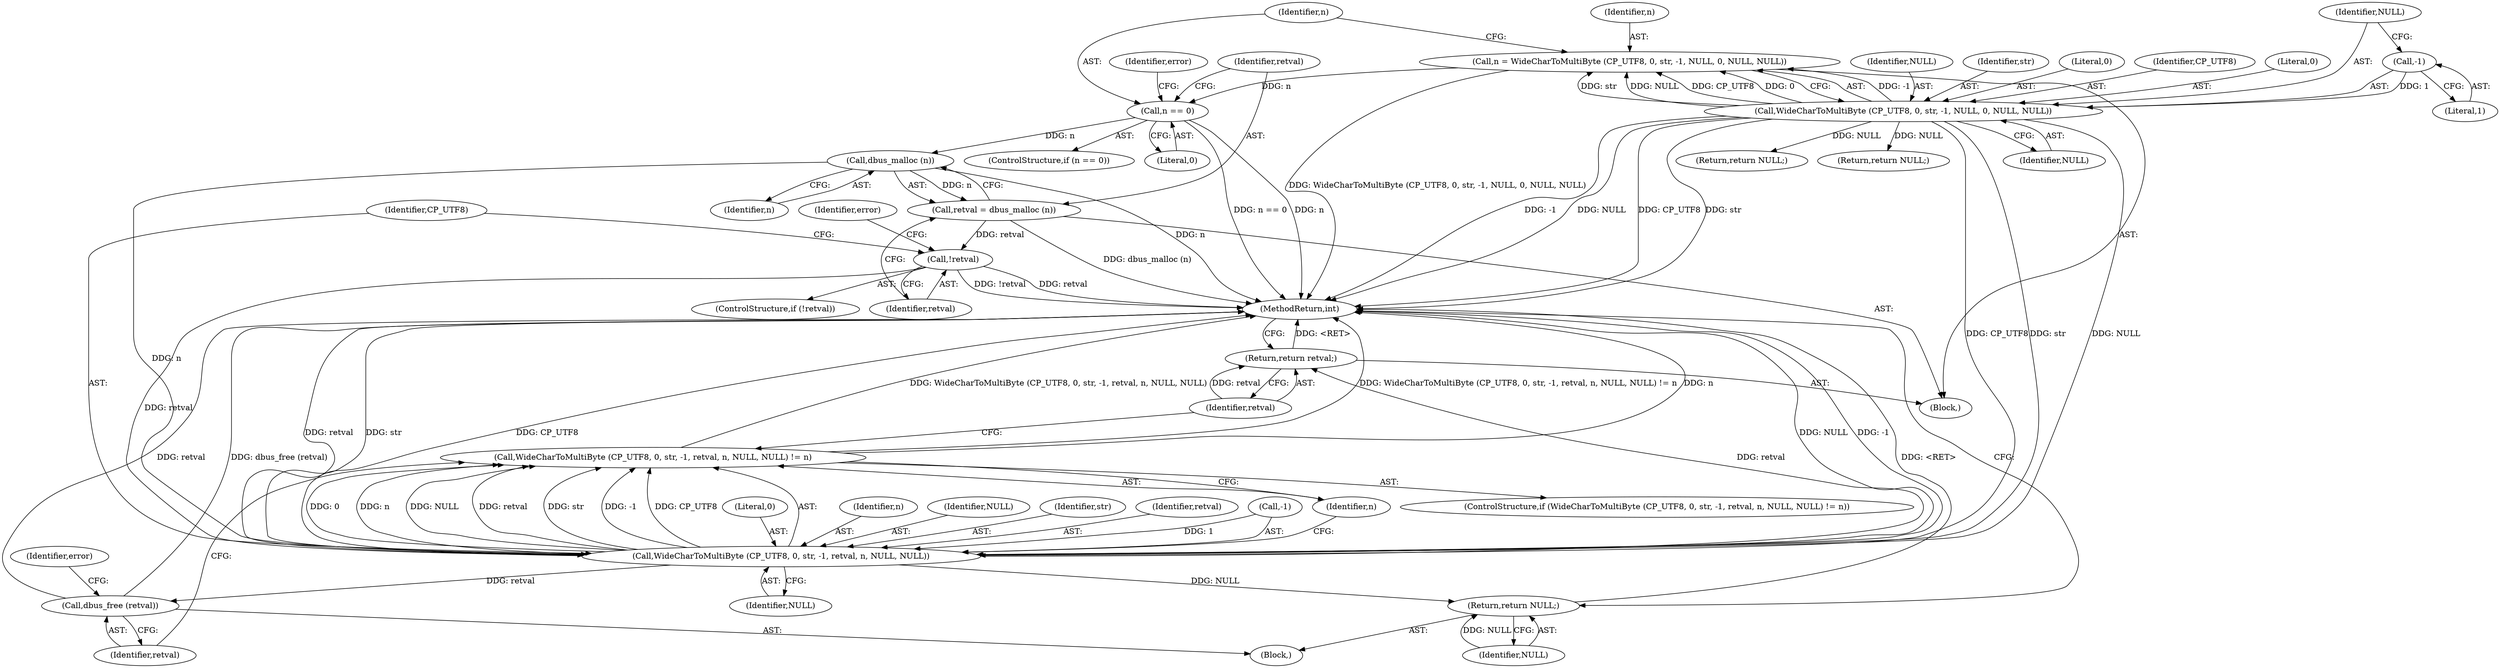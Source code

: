 digraph "0_dbus_954d75b2b64e4799f360d2a6bf9cff6d9fee37e7@API" {
"1000266" [label="(Call,dbus_malloc (n))"];
"1000255" [label="(Call,n == 0)"];
"1000242" [label="(Call,n = WideCharToMultiByte (CP_UTF8, 0, str, -1, NULL, 0, NULL, NULL))"];
"1000244" [label="(Call,WideCharToMultiByte (CP_UTF8, 0, str, -1, NULL, 0, NULL, NULL))"];
"1000248" [label="(Call,-1)"];
"1000264" [label="(Call,retval = dbus_malloc (n))"];
"1000269" [label="(Call,!retval)"];
"1000278" [label="(Call,WideCharToMultiByte (CP_UTF8, 0, str, -1, retval, n, NULL, NULL))"];
"1000277" [label="(Call,WideCharToMultiByte (CP_UTF8, 0, str, -1, retval, n, NULL, NULL) != n)"];
"1000290" [label="(Call,dbus_free (retval))"];
"1000296" [label="(Return,return NULL;)"];
"1000298" [label="(Return,return retval;)"];
"1000255" [label="(Call,n == 0)"];
"1000288" [label="(Identifier,n)"];
"1000299" [label="(Identifier,retval)"];
"1000267" [label="(Identifier,n)"];
"1000289" [label="(Block,)"];
"1000254" [label="(ControlStructure,if (n == 0))"];
"1000239" [label="(Block,)"];
"1000280" [label="(Literal,0)"];
"1000265" [label="(Identifier,retval)"];
"1000279" [label="(Identifier,CP_UTF8)"];
"1000285" [label="(Identifier,n)"];
"1000291" [label="(Identifier,retval)"];
"1000277" [label="(Call,WideCharToMultiByte (CP_UTF8, 0, str, -1, retval, n, NULL, NULL) != n)"];
"1000252" [label="(Identifier,NULL)"];
"1000264" [label="(Call,retval = dbus_malloc (n))"];
"1000286" [label="(Identifier,NULL)"];
"1000296" [label="(Return,return NULL;)"];
"1000253" [label="(Identifier,NULL)"];
"1000247" [label="(Identifier,str)"];
"1000257" [label="(Literal,0)"];
"1000251" [label="(Literal,0)"];
"1000256" [label="(Identifier,n)"];
"1000269" [label="(Call,!retval)"];
"1000250" [label="(Identifier,NULL)"];
"1000266" [label="(Call,dbus_malloc (n))"];
"1000281" [label="(Identifier,str)"];
"1000248" [label="(Call,-1)"];
"1000244" [label="(Call,WideCharToMultiByte (CP_UTF8, 0, str, -1, NULL, 0, NULL, NULL))"];
"1000249" [label="(Literal,1)"];
"1000273" [label="(Identifier,error)"];
"1000290" [label="(Call,dbus_free (retval))"];
"1000260" [label="(Identifier,error)"];
"1000245" [label="(Identifier,CP_UTF8)"];
"1000242" [label="(Call,n = WideCharToMultiByte (CP_UTF8, 0, str, -1, NULL, 0, NULL, NULL))"];
"1000284" [label="(Identifier,retval)"];
"1000282" [label="(Call,-1)"];
"1000298" [label="(Return,return retval;)"];
"1000297" [label="(Identifier,NULL)"];
"1000300" [label="(MethodReturn,int)"];
"1000287" [label="(Identifier,NULL)"];
"1000243" [label="(Identifier,n)"];
"1000293" [label="(Identifier,error)"];
"1000268" [label="(ControlStructure,if (!retval))"];
"1000278" [label="(Call,WideCharToMultiByte (CP_UTF8, 0, str, -1, retval, n, NULL, NULL))"];
"1000246" [label="(Literal,0)"];
"1000270" [label="(Identifier,retval)"];
"1000276" [label="(ControlStructure,if (WideCharToMultiByte (CP_UTF8, 0, str, -1, retval, n, NULL, NULL) != n))"];
"1000274" [label="(Return,return NULL;)"];
"1000262" [label="(Return,return NULL;)"];
"1000266" -> "1000264"  [label="AST: "];
"1000266" -> "1000267"  [label="CFG: "];
"1000267" -> "1000266"  [label="AST: "];
"1000264" -> "1000266"  [label="CFG: "];
"1000266" -> "1000300"  [label="DDG: n"];
"1000266" -> "1000264"  [label="DDG: n"];
"1000255" -> "1000266"  [label="DDG: n"];
"1000266" -> "1000278"  [label="DDG: n"];
"1000255" -> "1000254"  [label="AST: "];
"1000255" -> "1000257"  [label="CFG: "];
"1000256" -> "1000255"  [label="AST: "];
"1000257" -> "1000255"  [label="AST: "];
"1000260" -> "1000255"  [label="CFG: "];
"1000265" -> "1000255"  [label="CFG: "];
"1000255" -> "1000300"  [label="DDG: n == 0"];
"1000255" -> "1000300"  [label="DDG: n"];
"1000242" -> "1000255"  [label="DDG: n"];
"1000242" -> "1000239"  [label="AST: "];
"1000242" -> "1000244"  [label="CFG: "];
"1000243" -> "1000242"  [label="AST: "];
"1000244" -> "1000242"  [label="AST: "];
"1000256" -> "1000242"  [label="CFG: "];
"1000242" -> "1000300"  [label="DDG: WideCharToMultiByte (CP_UTF8, 0, str, -1, NULL, 0, NULL, NULL)"];
"1000244" -> "1000242"  [label="DDG: -1"];
"1000244" -> "1000242"  [label="DDG: str"];
"1000244" -> "1000242"  [label="DDG: NULL"];
"1000244" -> "1000242"  [label="DDG: CP_UTF8"];
"1000244" -> "1000242"  [label="DDG: 0"];
"1000244" -> "1000253"  [label="CFG: "];
"1000245" -> "1000244"  [label="AST: "];
"1000246" -> "1000244"  [label="AST: "];
"1000247" -> "1000244"  [label="AST: "];
"1000248" -> "1000244"  [label="AST: "];
"1000250" -> "1000244"  [label="AST: "];
"1000251" -> "1000244"  [label="AST: "];
"1000252" -> "1000244"  [label="AST: "];
"1000253" -> "1000244"  [label="AST: "];
"1000244" -> "1000300"  [label="DDG: -1"];
"1000244" -> "1000300"  [label="DDG: NULL"];
"1000244" -> "1000300"  [label="DDG: CP_UTF8"];
"1000244" -> "1000300"  [label="DDG: str"];
"1000248" -> "1000244"  [label="DDG: 1"];
"1000244" -> "1000262"  [label="DDG: NULL"];
"1000244" -> "1000274"  [label="DDG: NULL"];
"1000244" -> "1000278"  [label="DDG: CP_UTF8"];
"1000244" -> "1000278"  [label="DDG: str"];
"1000244" -> "1000278"  [label="DDG: NULL"];
"1000248" -> "1000249"  [label="CFG: "];
"1000249" -> "1000248"  [label="AST: "];
"1000250" -> "1000248"  [label="CFG: "];
"1000264" -> "1000239"  [label="AST: "];
"1000265" -> "1000264"  [label="AST: "];
"1000270" -> "1000264"  [label="CFG: "];
"1000264" -> "1000300"  [label="DDG: dbus_malloc (n)"];
"1000264" -> "1000269"  [label="DDG: retval"];
"1000269" -> "1000268"  [label="AST: "];
"1000269" -> "1000270"  [label="CFG: "];
"1000270" -> "1000269"  [label="AST: "];
"1000273" -> "1000269"  [label="CFG: "];
"1000279" -> "1000269"  [label="CFG: "];
"1000269" -> "1000300"  [label="DDG: !retval"];
"1000269" -> "1000300"  [label="DDG: retval"];
"1000269" -> "1000278"  [label="DDG: retval"];
"1000278" -> "1000277"  [label="AST: "];
"1000278" -> "1000287"  [label="CFG: "];
"1000279" -> "1000278"  [label="AST: "];
"1000280" -> "1000278"  [label="AST: "];
"1000281" -> "1000278"  [label="AST: "];
"1000282" -> "1000278"  [label="AST: "];
"1000284" -> "1000278"  [label="AST: "];
"1000285" -> "1000278"  [label="AST: "];
"1000286" -> "1000278"  [label="AST: "];
"1000287" -> "1000278"  [label="AST: "];
"1000288" -> "1000278"  [label="CFG: "];
"1000278" -> "1000300"  [label="DDG: NULL"];
"1000278" -> "1000300"  [label="DDG: -1"];
"1000278" -> "1000300"  [label="DDG: retval"];
"1000278" -> "1000300"  [label="DDG: str"];
"1000278" -> "1000300"  [label="DDG: CP_UTF8"];
"1000278" -> "1000277"  [label="DDG: 0"];
"1000278" -> "1000277"  [label="DDG: n"];
"1000278" -> "1000277"  [label="DDG: NULL"];
"1000278" -> "1000277"  [label="DDG: retval"];
"1000278" -> "1000277"  [label="DDG: str"];
"1000278" -> "1000277"  [label="DDG: -1"];
"1000278" -> "1000277"  [label="DDG: CP_UTF8"];
"1000282" -> "1000278"  [label="DDG: 1"];
"1000278" -> "1000290"  [label="DDG: retval"];
"1000278" -> "1000296"  [label="DDG: NULL"];
"1000278" -> "1000298"  [label="DDG: retval"];
"1000277" -> "1000276"  [label="AST: "];
"1000277" -> "1000288"  [label="CFG: "];
"1000288" -> "1000277"  [label="AST: "];
"1000291" -> "1000277"  [label="CFG: "];
"1000299" -> "1000277"  [label="CFG: "];
"1000277" -> "1000300"  [label="DDG: WideCharToMultiByte (CP_UTF8, 0, str, -1, retval, n, NULL, NULL)"];
"1000277" -> "1000300"  [label="DDG: WideCharToMultiByte (CP_UTF8, 0, str, -1, retval, n, NULL, NULL) != n"];
"1000277" -> "1000300"  [label="DDG: n"];
"1000290" -> "1000289"  [label="AST: "];
"1000290" -> "1000291"  [label="CFG: "];
"1000291" -> "1000290"  [label="AST: "];
"1000293" -> "1000290"  [label="CFG: "];
"1000290" -> "1000300"  [label="DDG: retval"];
"1000290" -> "1000300"  [label="DDG: dbus_free (retval)"];
"1000296" -> "1000289"  [label="AST: "];
"1000296" -> "1000297"  [label="CFG: "];
"1000297" -> "1000296"  [label="AST: "];
"1000300" -> "1000296"  [label="CFG: "];
"1000296" -> "1000300"  [label="DDG: <RET>"];
"1000297" -> "1000296"  [label="DDG: NULL"];
"1000298" -> "1000239"  [label="AST: "];
"1000298" -> "1000299"  [label="CFG: "];
"1000299" -> "1000298"  [label="AST: "];
"1000300" -> "1000298"  [label="CFG: "];
"1000298" -> "1000300"  [label="DDG: <RET>"];
"1000299" -> "1000298"  [label="DDG: retval"];
}
